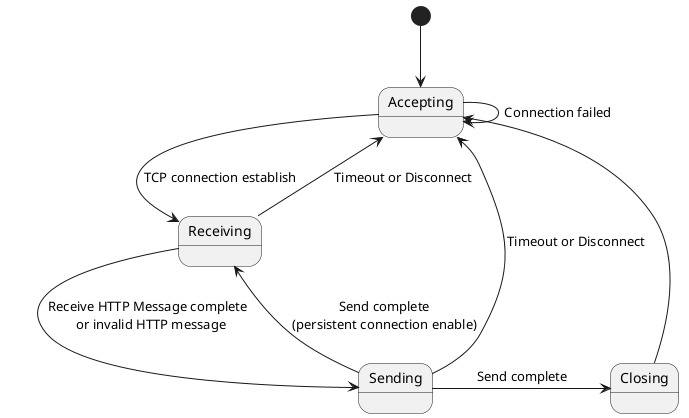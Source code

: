 @startuml
[*] --> Accepting


' Normal system
Accepting -> Receiving : TCP connection establish
Receiving -> Sending : Receive HTTP Message complete \n or invalid HTTP message
Sending -> Closing : Send complete
Sending --> Receiving : Send complete\n(persistent connection enable) 
Closing --> Accepting  

' Error system
Accepting --> Accepting : Connection failed
Receiving --> Accepting : Timeout or Disconnect
Sending --> Accepting : Timeout or Disconnect

@enduml